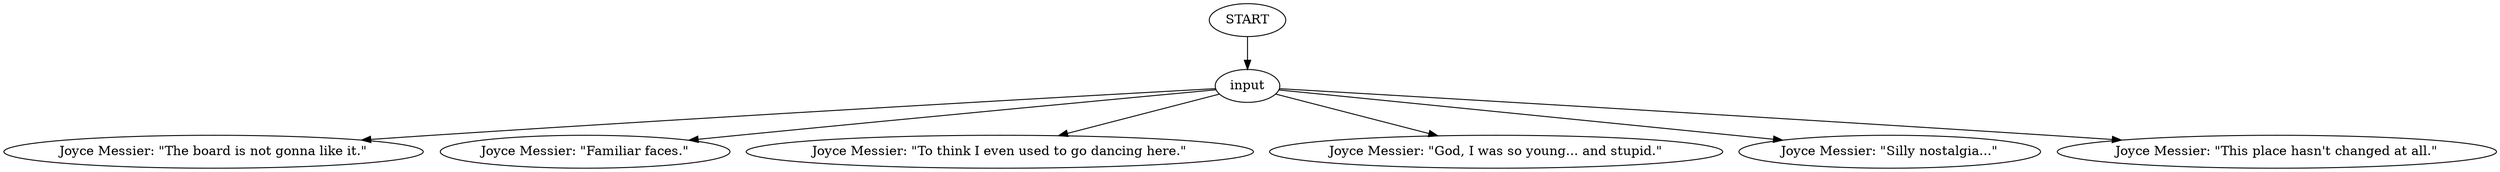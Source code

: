 # VILLAGE / JOYCE barks
# Joyce barks for when she's in the village.
#
#I dared not to move it to her actual folder, cause it's already been inputted and I didn't wanna fuck it up.
# ==================================================
digraph G {
	  0 [label="START"];
	  1 [label="input"];
	  2 [label="Joyce Messier: \"The board is not gonna like it.\""];
	  4 [label="Joyce Messier: \"Familiar faces.\""];
	  5 [label="Joyce Messier: \"To think I even used to go dancing here.\""];
	  6 [label="Joyce Messier: \"God, I was so young... and stupid.\""];
	  7 [label="Joyce Messier: \"Silly nostalgia...\""];
	  8 [label="Joyce Messier: \"This place hasn't changed at all.\""];
	  0 -> 1
	  1 -> 2
	  1 -> 4
	  1 -> 5
	  1 -> 6
	  1 -> 7
	  1 -> 8
}


